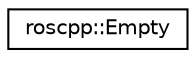 digraph "Graphical Class Hierarchy"
{
  edge [fontname="Helvetica",fontsize="10",labelfontname="Helvetica",labelfontsize="10"];
  node [fontname="Helvetica",fontsize="10",shape=record];
  rankdir="LR";
  Node1 [label="roscpp::Empty",height=0.2,width=0.4,color="black", fillcolor="white", style="filled",URL="$classroscpp_1_1_empty.html"];
}
